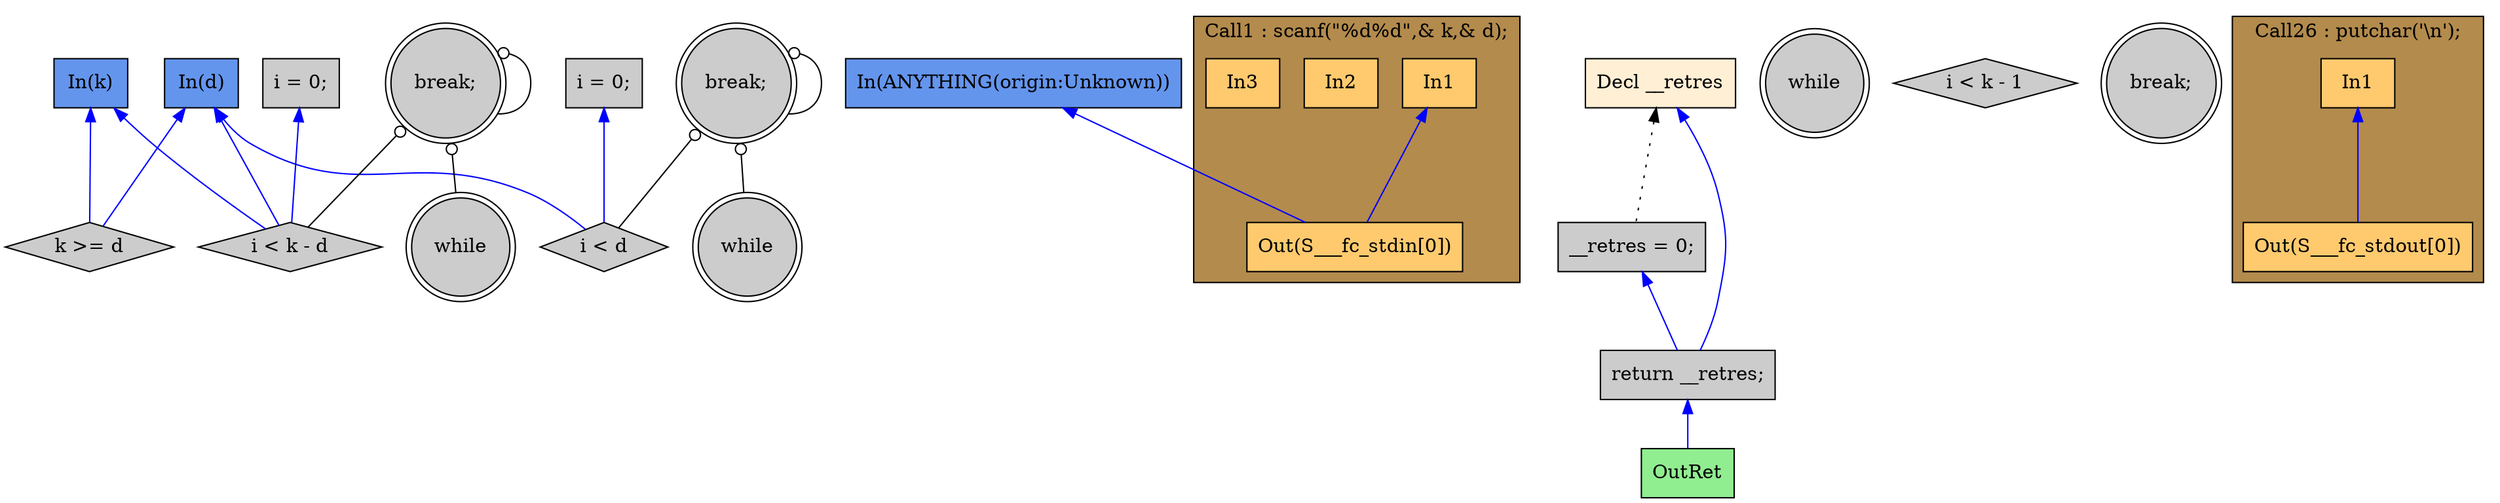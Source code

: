 digraph G {
  rankdir=TB;
  node [style="filled", ];
  32 [label="In(k)", fillcolor="#6495ED", shape=box, ];
  33 [label="In(d)", fillcolor="#6495ED", shape=box, ];
  34 [label="In(ANYTHING(origin:Unknown))", fillcolor="#6495ED", shape=box, ];
  8 [label="Decl __retres", fillcolor="#FFEFD5", shape=box, ];
  10 [label="In1", fillcolor="#FFCA6E", shape=box, ];
  11 [label="In2", fillcolor="#FFCA6E", shape=box, ];
  12 [label="In3", fillcolor="#FFCA6E", shape=box, ];
  13 [label="Out(S___fc_stdin[0])", fillcolor="#FFCA6E", shape=box, ];
  14 [label="k >= d", fillcolor="#CCCCCC", shape=diamond, ];
  15 [label="i = 0;", fillcolor="#CCCCCC", shape=box, ];
  16 [label="while", fillcolor="#CCCCCC", shape=doublecircle, ];
  17 [label="i < d", fillcolor="#CCCCCC", shape=diamond, ];
  18 [label="while", fillcolor="#CCCCCC", shape=doublecircle, ];
  19 [label="i < k - 1", fillcolor="#CCCCCC", shape=diamond, ];
  20 [label="break;", fillcolor="#CCCCCC", shape=doublecircle, ];
  21 [label="break;", fillcolor="#CCCCCC", shape=doublecircle, ];
  22 [label="i = 0;", fillcolor="#CCCCCC", shape=box, ];
  23 [label="while", fillcolor="#CCCCCC", shape=doublecircle, ];
  24 [label="i < k - d", fillcolor="#CCCCCC", shape=diamond, ];
  25 [label="break;", fillcolor="#CCCCCC", shape=doublecircle, ];
  27 [label="In1", fillcolor="#FFCA6E", shape=box, ];
  28 [label="Out(S___fc_stdout[0])", fillcolor="#FFCA6E", shape=box, ];
  29 [label="__retres = 0;", fillcolor="#CCCCCC", shape=box, ];
  30 [label="return __retres;", fillcolor="#CCCCCC", shape=box, ];
  31 [label="OutRet", fillcolor="#90EE90", shape=box, ];
  
  subgraph cluster_Call1 { label="Call1 : scanf(\"%d%d\",& k,& d);";
                           fillcolor="#B38B4D"; style="filled"; 13;12;11;10;
     };
  subgraph cluster_Call26 { label="Call26 : putchar('\\n');";
                            fillcolor="#B38B4D"; style="filled"; 28;27;
     };
  
  edge [dir=back, ];
  10 -> 13 [color="#0000FF", ];
  34 -> 13 [color="#0000FF", ];
  32 -> 14 [color="#0000FF", ];
  33 -> 14 [color="#0000FF", ];
  20 -> 16 [color="#000000", arrowtail=odot, ];
  15 -> 17 [color="#0000FF", ];
  20 -> 17 [color="#000000", arrowtail=odot, ];
  33 -> 17 [color="#0000FF", ];
  20 -> 20 [color="#000000", arrowtail=odot, ];
  25 -> 23 [color="#000000", arrowtail=odot, ];
  22 -> 24 [color="#0000FF", ];
  25 -> 24 [color="#000000", arrowtail=odot, ];
  32 -> 24 [color="#0000FF", ];
  33 -> 24 [color="#0000FF", ];
  25 -> 25 [color="#000000", arrowtail=odot, ];
  27 -> 28 [color="#0000FF", ];
  8 -> 29 [color="#000000", style="dotted", ];
  8 -> 30 [color="#0000FF", ];
  29 -> 30 [color="#0000FF", ];
  30 -> 31 [color="#0000FF", ];
  
  }